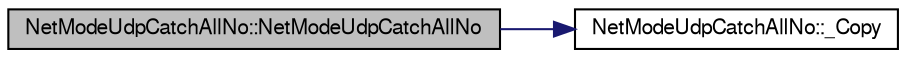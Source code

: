 digraph G
{
  edge [fontname="FreeSans",fontsize="10",labelfontname="FreeSans",labelfontsize="10"];
  node [fontname="FreeSans",fontsize="10",shape=record];
  rankdir=LR;
  Node1 [label="NetModeUdpCatchAllNo::NetModeUdpCatchAllNo",height=0.2,width=0.4,color="black", fillcolor="grey75", style="filled" fontcolor="black"];
  Node1 -> Node2 [color="midnightblue",fontsize="10",style="solid",fontname="FreeSans"];
  Node2 [label="NetModeUdpCatchAllNo::_Copy",height=0.2,width=0.4,color="black", fillcolor="white", style="filled",URL="$class_net_mode_udp_catch_all_no.html#addd8f241a843fef92bcbe1e564ce4d32"];
}
